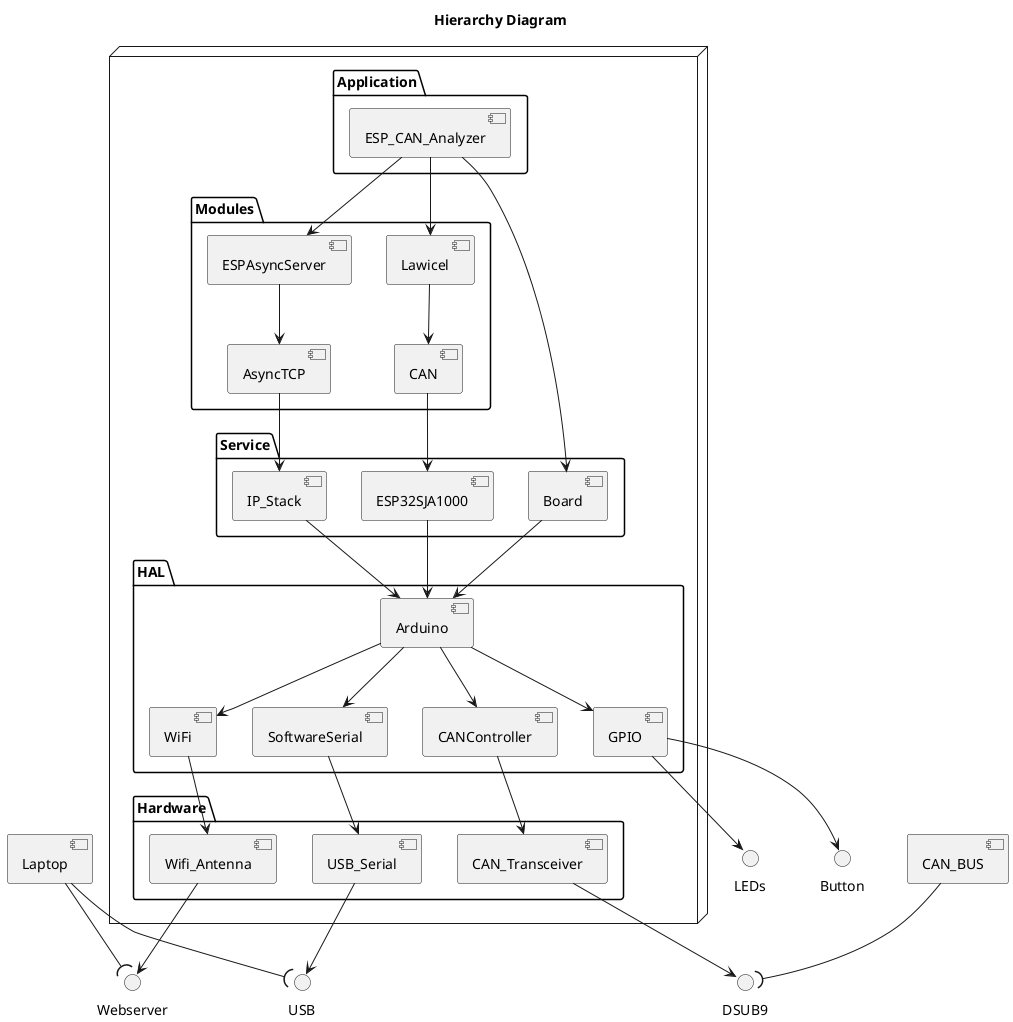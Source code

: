 @startuml

title Hierarchy Diagram

node {
    package Application{
        component ESP_CAN_Analyzer as ESP_CAN
    }

    package Modules{
        component ESPAsyncServer
        component Lawicel
        component CAN
        component AsyncTCP
    }

    package Service{
        component IP_Stack
        component ESP32SJA1000
        component Board
    }



    package HAL {
        component Arduino
        component SoftwareSerial
        component WiFi
        component GPIO
        component CANController
    }
    package Hardware{
        component USB_Serial
        component GPIO
        component Wifi_Antenna
        component CAN_Transceiver
    }
}
interface Webserver
interface USB
interface DSUB9
interface Button
interface LEDs
component Laptop
component CAN_BUS


USB_Serial --> USB
GPIO --> Button
GPIO --> LEDs
Wifi_Antenna --> Webserver
CAN_Transceiver --> DSUB9
Laptop --( Webserver
Laptop --( USB
CAN_BUS --( DSUB9


Arduino --> SoftwareSerial
Arduino --> WiFi
Arduino --> GPIO

SoftwareSerial --> USB_Serial
WiFi --> Wifi_Antenna

Lawicel --> CAN
IP_Stack --> Arduino
CANController --> CAN_Transceiver

ESPAsyncServer --> AsyncTCP
AsyncTCP --> IP_Stack
Arduino --> CANController
ESP32SJA1000 --> Arduino

CAN --> ESP32SJA1000
Board --> Arduino
ESP_CAN --> Board

ESP_CAN --> Lawicel
ESP_CAN --> ESPAsyncServer


@enduml